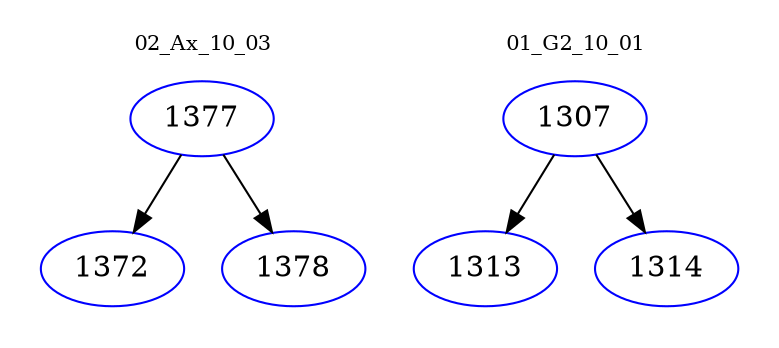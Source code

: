 digraph{
subgraph cluster_0 {
color = white
label = "02_Ax_10_03";
fontsize=10;
T0_1377 [label="1377", color="blue"]
T0_1377 -> T0_1372 [color="black"]
T0_1372 [label="1372", color="blue"]
T0_1377 -> T0_1378 [color="black"]
T0_1378 [label="1378", color="blue"]
}
subgraph cluster_1 {
color = white
label = "01_G2_10_01";
fontsize=10;
T1_1307 [label="1307", color="blue"]
T1_1307 -> T1_1313 [color="black"]
T1_1313 [label="1313", color="blue"]
T1_1307 -> T1_1314 [color="black"]
T1_1314 [label="1314", color="blue"]
}
}
